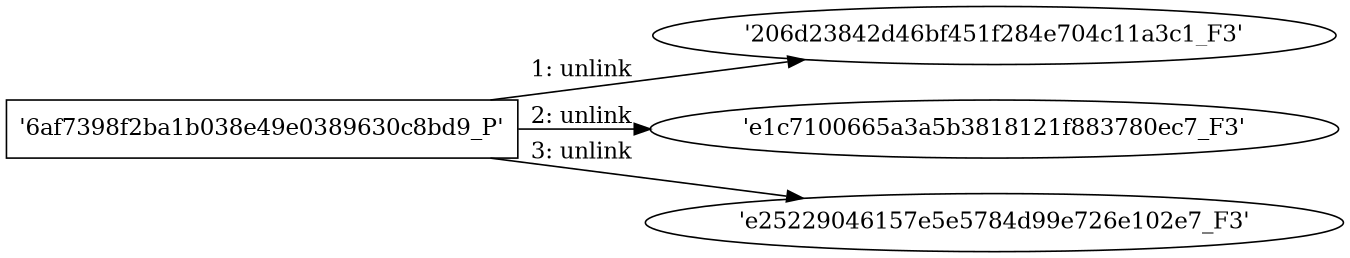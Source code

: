 digraph "D:\Learning\Paper\apt\基于CTI的攻击预警\Dataset\攻击图\ASGfromALLCTI\Financial Trojan aggressively spread in millions of spam emails each day.dot" {
rankdir="LR"
size="9"
fixedsize="false"
splines="true"
nodesep=0.3
ranksep=0
fontsize=10
overlap="scalexy"
engine= "neato"
	"'206d23842d46bf451f284e704c11a3c1_F3'" [node_type=file shape=ellipse]
	"'6af7398f2ba1b038e49e0389630c8bd9_P'" [node_type=Process shape=box]
	"'6af7398f2ba1b038e49e0389630c8bd9_P'" -> "'206d23842d46bf451f284e704c11a3c1_F3'" [label="1: unlink"]
	"'e1c7100665a3a5b3818121f883780ec7_F3'" [node_type=file shape=ellipse]
	"'6af7398f2ba1b038e49e0389630c8bd9_P'" [node_type=Process shape=box]
	"'6af7398f2ba1b038e49e0389630c8bd9_P'" -> "'e1c7100665a3a5b3818121f883780ec7_F3'" [label="2: unlink"]
	"'e25229046157e5e5784d99e726e102e7_F3'" [node_type=file shape=ellipse]
	"'6af7398f2ba1b038e49e0389630c8bd9_P'" [node_type=Process shape=box]
	"'6af7398f2ba1b038e49e0389630c8bd9_P'" -> "'e25229046157e5e5784d99e726e102e7_F3'" [label="3: unlink"]
}
